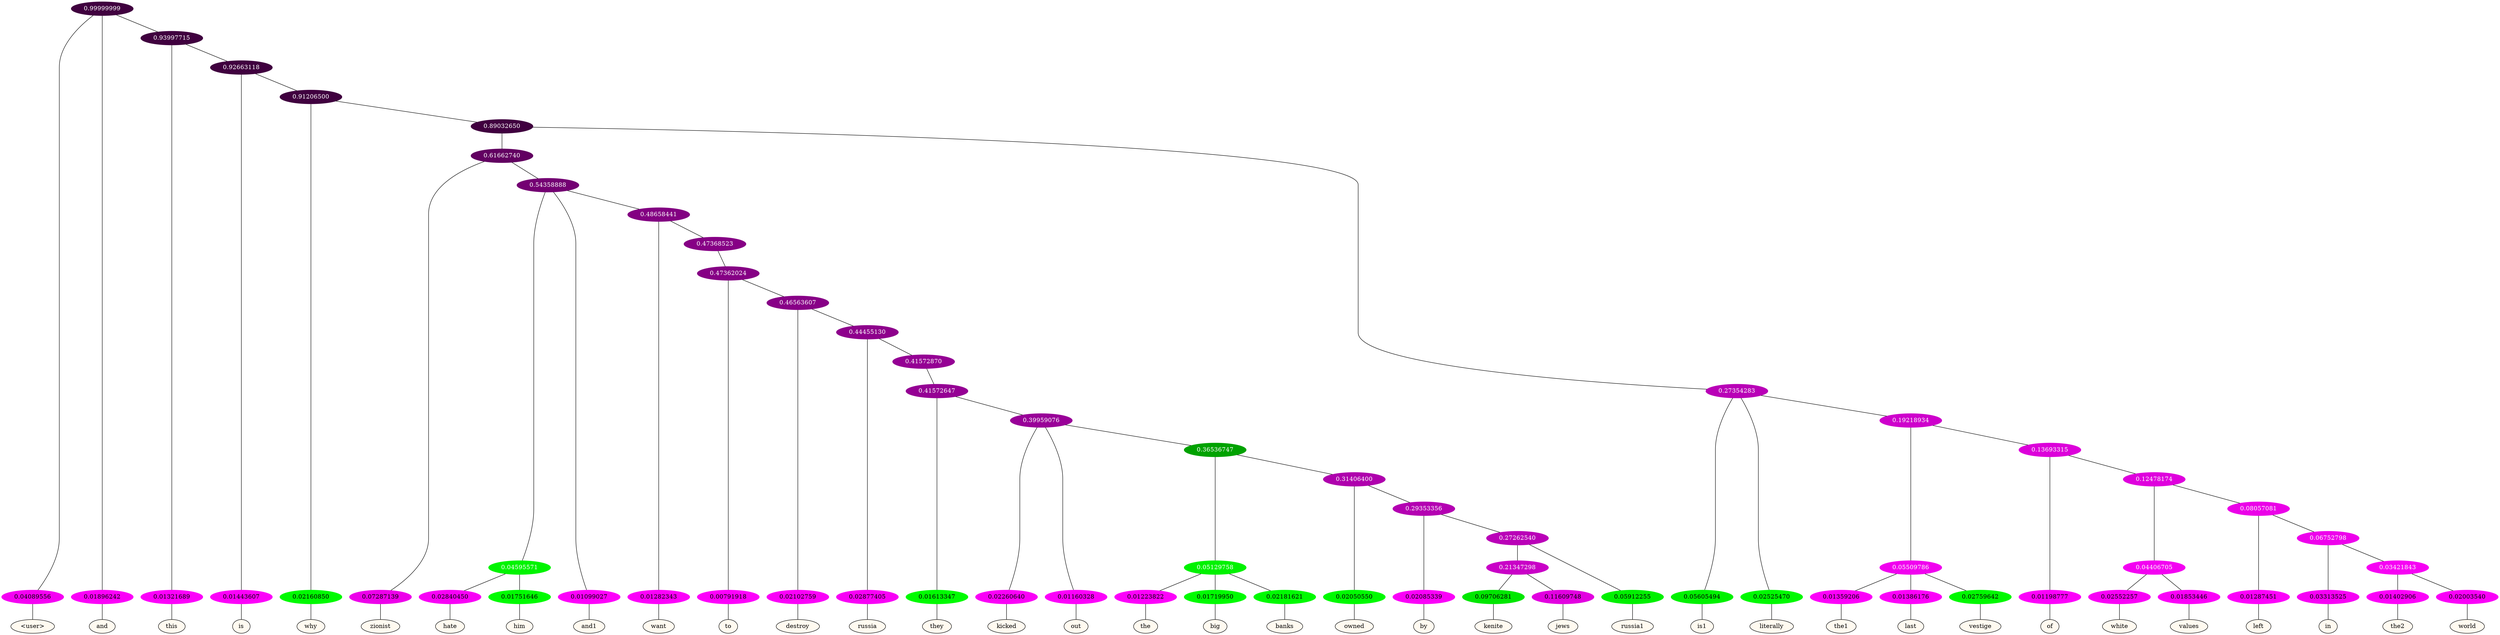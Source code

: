graph {
	node [format=png height=0.15 nodesep=0.001 ordering=out overlap=prism overlap_scaling=0.01 ranksep=0.001 ratio=0.2 style=filled width=0.15]
	{
		rank=same
		a_w_1 [label="\<user\>" color=black fillcolor=floralwhite style="filled,solid"]
		a_w_2 [label=and color=black fillcolor=floralwhite style="filled,solid"]
		a_w_4 [label=this color=black fillcolor=floralwhite style="filled,solid"]
		a_w_6 [label=is color=black fillcolor=floralwhite style="filled,solid"]
		a_w_8 [label=why color=black fillcolor=floralwhite style="filled,solid"]
		a_w_12 [label=zionist color=black fillcolor=floralwhite style="filled,solid"]
		a_w_22 [label=hate color=black fillcolor=floralwhite style="filled,solid"]
		a_w_23 [label=him color=black fillcolor=floralwhite style="filled,solid"]
		a_w_18 [label=and1 color=black fillcolor=floralwhite style="filled,solid"]
		a_w_24 [label=want color=black fillcolor=floralwhite style="filled,solid"]
		a_w_34 [label=to color=black fillcolor=floralwhite style="filled,solid"]
		a_w_40 [label=destroy color=black fillcolor=floralwhite style="filled,solid"]
		a_w_44 [label=russia color=black fillcolor=floralwhite style="filled,solid"]
		a_w_49 [label=they color=black fillcolor=floralwhite style="filled,solid"]
		a_w_51 [label=kicked color=black fillcolor=floralwhite style="filled,solid"]
		a_w_52 [label=out color=black fillcolor=floralwhite style="filled,solid"]
		a_w_56 [label=the color=black fillcolor=floralwhite style="filled,solid"]
		a_w_57 [label=big color=black fillcolor=floralwhite style="filled,solid"]
		a_w_58 [label=banks color=black fillcolor=floralwhite style="filled,solid"]
		a_w_59 [label=owned color=black fillcolor=floralwhite style="filled,solid"]
		a_w_61 [label=by color=black fillcolor=floralwhite style="filled,solid"]
		a_w_65 [label=kenite color=black fillcolor=floralwhite style="filled,solid"]
		a_w_66 [label=jews color=black fillcolor=floralwhite style="filled,solid"]
		a_w_64 [label=russia1 color=black fillcolor=floralwhite style="filled,solid"]
		a_w_14 [label=is1 color=black fillcolor=floralwhite style="filled,solid"]
		a_w_15 [label=literally color=black fillcolor=floralwhite style="filled,solid"]
		a_w_26 [label=the1 color=black fillcolor=floralwhite style="filled,solid"]
		a_w_27 [label=last color=black fillcolor=floralwhite style="filled,solid"]
		a_w_28 [label=vestige color=black fillcolor=floralwhite style="filled,solid"]
		a_w_29 [label=of color=black fillcolor=floralwhite style="filled,solid"]
		a_w_36 [label=white color=black fillcolor=floralwhite style="filled,solid"]
		a_w_37 [label=values color=black fillcolor=floralwhite style="filled,solid"]
		a_w_38 [label=left color=black fillcolor=floralwhite style="filled,solid"]
		a_w_42 [label=in color=black fillcolor=floralwhite style="filled,solid"]
		a_w_46 [label=the2 color=black fillcolor=floralwhite style="filled,solid"]
		a_w_47 [label=world color=black fillcolor=floralwhite style="filled,solid"]
	}
	a_n_1 -- a_w_1
	a_n_2 -- a_w_2
	a_n_4 -- a_w_4
	a_n_6 -- a_w_6
	a_n_8 -- a_w_8
	a_n_12 -- a_w_12
	a_n_22 -- a_w_22
	a_n_23 -- a_w_23
	a_n_18 -- a_w_18
	a_n_24 -- a_w_24
	a_n_34 -- a_w_34
	a_n_40 -- a_w_40
	a_n_44 -- a_w_44
	a_n_49 -- a_w_49
	a_n_51 -- a_w_51
	a_n_52 -- a_w_52
	a_n_56 -- a_w_56
	a_n_57 -- a_w_57
	a_n_58 -- a_w_58
	a_n_59 -- a_w_59
	a_n_61 -- a_w_61
	a_n_65 -- a_w_65
	a_n_66 -- a_w_66
	a_n_64 -- a_w_64
	a_n_14 -- a_w_14
	a_n_15 -- a_w_15
	a_n_26 -- a_w_26
	a_n_27 -- a_w_27
	a_n_28 -- a_w_28
	a_n_29 -- a_w_29
	a_n_36 -- a_w_36
	a_n_37 -- a_w_37
	a_n_38 -- a_w_38
	a_n_42 -- a_w_42
	a_n_46 -- a_w_46
	a_n_47 -- a_w_47
	{
		rank=same
		a_n_1 [label=0.04089556 color="0.835 1.000 0.959" fontcolor=black]
		a_n_2 [label=0.01896242 color="0.835 1.000 0.981" fontcolor=black]
		a_n_4 [label=0.01321689 color="0.835 1.000 0.987" fontcolor=black]
		a_n_6 [label=0.01443607 color="0.835 1.000 0.986" fontcolor=black]
		a_n_8 [label=0.02160850 color="0.334 1.000 0.978" fontcolor=black]
		a_n_12 [label=0.07287139 color="0.835 1.000 0.927" fontcolor=black]
		a_n_22 [label=0.02840450 color="0.835 1.000 0.972" fontcolor=black]
		a_n_23 [label=0.01751646 color="0.334 1.000 0.982" fontcolor=black]
		a_n_18 [label=0.01099027 color="0.835 1.000 0.989" fontcolor=black]
		a_n_24 [label=0.01282343 color="0.835 1.000 0.987" fontcolor=black]
		a_n_34 [label=0.00791918 color="0.835 1.000 0.992" fontcolor=black]
		a_n_40 [label=0.02102759 color="0.835 1.000 0.979" fontcolor=black]
		a_n_44 [label=0.02877405 color="0.835 1.000 0.971" fontcolor=black]
		a_n_49 [label=0.01613347 color="0.334 1.000 0.984" fontcolor=black]
		a_n_51 [label=0.02260640 color="0.835 1.000 0.977" fontcolor=black]
		a_n_52 [label=0.01160328 color="0.835 1.000 0.988" fontcolor=black]
		a_n_56 [label=0.01223822 color="0.835 1.000 0.988" fontcolor=black]
		a_n_57 [label=0.01719950 color="0.334 1.000 0.983" fontcolor=black]
		a_n_58 [label=0.02181621 color="0.334 1.000 0.978" fontcolor=black]
		a_n_59 [label=0.02050550 color="0.334 1.000 0.979" fontcolor=black]
		a_n_61 [label=0.02085339 color="0.835 1.000 0.979" fontcolor=black]
		a_n_65 [label=0.09706281 color="0.334 1.000 0.903" fontcolor=black]
		a_n_66 [label=0.11609748 color="0.835 1.000 0.884" fontcolor=black]
		a_n_64 [label=0.05912255 color="0.334 1.000 0.941" fontcolor=black]
		a_n_14 [label=0.05605494 color="0.334 1.000 0.944" fontcolor=black]
		a_n_15 [label=0.02525470 color="0.334 1.000 0.975" fontcolor=black]
		a_n_26 [label=0.01359206 color="0.835 1.000 0.986" fontcolor=black]
		a_n_27 [label=0.01386176 color="0.835 1.000 0.986" fontcolor=black]
		a_n_28 [label=0.02759642 color="0.334 1.000 0.972" fontcolor=black]
		a_n_29 [label=0.01198777 color="0.835 1.000 0.988" fontcolor=black]
		a_n_36 [label=0.02552257 color="0.835 1.000 0.974" fontcolor=black]
		a_n_37 [label=0.01853446 color="0.835 1.000 0.981" fontcolor=black]
		a_n_38 [label=0.01287451 color="0.835 1.000 0.987" fontcolor=black]
		a_n_42 [label=0.03313525 color="0.835 1.000 0.967" fontcolor=black]
		a_n_46 [label=0.01402906 color="0.835 1.000 0.986" fontcolor=black]
		a_n_47 [label=0.02003540 color="0.835 1.000 0.980" fontcolor=black]
	}
	a_n_0 [label=0.99999999 color="0.835 1.000 0.250" fontcolor=grey99]
	a_n_0 -- a_n_1
	a_n_0 -- a_n_2
	a_n_3 [label=0.93997715 color="0.835 1.000 0.250" fontcolor=grey99]
	a_n_0 -- a_n_3
	a_n_3 -- a_n_4
	a_n_5 [label=0.92663118 color="0.835 1.000 0.250" fontcolor=grey99]
	a_n_3 -- a_n_5
	a_n_5 -- a_n_6
	a_n_7 [label=0.91206500 color="0.835 1.000 0.250" fontcolor=grey99]
	a_n_5 -- a_n_7
	a_n_7 -- a_n_8
	a_n_9 [label=0.89032650 color="0.835 1.000 0.250" fontcolor=grey99]
	a_n_7 -- a_n_9
	a_n_10 [label=0.61662740 color="0.835 1.000 0.383" fontcolor=grey99]
	a_n_9 -- a_n_10
	a_n_11 [label=0.27354283 color="0.835 1.000 0.726" fontcolor=grey99]
	a_n_9 -- a_n_11
	a_n_10 -- a_n_12
	a_n_13 [label=0.54358888 color="0.835 1.000 0.456" fontcolor=grey99]
	a_n_10 -- a_n_13
	a_n_11 -- a_n_14
	a_n_11 -- a_n_15
	a_n_16 [label=0.19218934 color="0.835 1.000 0.808" fontcolor=grey99]
	a_n_11 -- a_n_16
	a_n_17 [label=0.04595571 color="0.334 1.000 0.954" fontcolor=grey99]
	a_n_13 -- a_n_17
	a_n_13 -- a_n_18
	a_n_19 [label=0.48658441 color="0.835 1.000 0.513" fontcolor=grey99]
	a_n_13 -- a_n_19
	a_n_20 [label=0.05509786 color="0.835 1.000 0.945" fontcolor=grey99]
	a_n_16 -- a_n_20
	a_n_21 [label=0.13693315 color="0.835 1.000 0.863" fontcolor=grey99]
	a_n_16 -- a_n_21
	a_n_17 -- a_n_22
	a_n_17 -- a_n_23
	a_n_19 -- a_n_24
	a_n_25 [label=0.47368523 color="0.835 1.000 0.526" fontcolor=grey99]
	a_n_19 -- a_n_25
	a_n_20 -- a_n_26
	a_n_20 -- a_n_27
	a_n_20 -- a_n_28
	a_n_21 -- a_n_29
	a_n_30 [label=0.12478174 color="0.835 1.000 0.875" fontcolor=grey99]
	a_n_21 -- a_n_30
	a_n_31 [label=0.47362024 color="0.835 1.000 0.526" fontcolor=grey99]
	a_n_25 -- a_n_31
	a_n_32 [label=0.04406705 color="0.835 1.000 0.956" fontcolor=grey99]
	a_n_30 -- a_n_32
	a_n_33 [label=0.08057081 color="0.835 1.000 0.919" fontcolor=grey99]
	a_n_30 -- a_n_33
	a_n_31 -- a_n_34
	a_n_35 [label=0.46563607 color="0.835 1.000 0.534" fontcolor=grey99]
	a_n_31 -- a_n_35
	a_n_32 -- a_n_36
	a_n_32 -- a_n_37
	a_n_33 -- a_n_38
	a_n_39 [label=0.06752798 color="0.835 1.000 0.932" fontcolor=grey99]
	a_n_33 -- a_n_39
	a_n_35 -- a_n_40
	a_n_41 [label=0.44455130 color="0.835 1.000 0.555" fontcolor=grey99]
	a_n_35 -- a_n_41
	a_n_39 -- a_n_42
	a_n_43 [label=0.03421843 color="0.835 1.000 0.966" fontcolor=grey99]
	a_n_39 -- a_n_43
	a_n_41 -- a_n_44
	a_n_45 [label=0.41572870 color="0.835 1.000 0.584" fontcolor=grey99]
	a_n_41 -- a_n_45
	a_n_43 -- a_n_46
	a_n_43 -- a_n_47
	a_n_48 [label=0.41572647 color="0.835 1.000 0.584" fontcolor=grey99]
	a_n_45 -- a_n_48
	a_n_48 -- a_n_49
	a_n_50 [label=0.39959076 color="0.835 1.000 0.600" fontcolor=grey99]
	a_n_48 -- a_n_50
	a_n_50 -- a_n_51
	a_n_50 -- a_n_52
	a_n_53 [label=0.36536747 color="0.334 1.000 0.635" fontcolor=grey99]
	a_n_50 -- a_n_53
	a_n_54 [label=0.05129758 color="0.334 1.000 0.949" fontcolor=grey99]
	a_n_53 -- a_n_54
	a_n_55 [label=0.31406400 color="0.835 1.000 0.686" fontcolor=grey99]
	a_n_53 -- a_n_55
	a_n_54 -- a_n_56
	a_n_54 -- a_n_57
	a_n_54 -- a_n_58
	a_n_55 -- a_n_59
	a_n_60 [label=0.29353356 color="0.835 1.000 0.706" fontcolor=grey99]
	a_n_55 -- a_n_60
	a_n_60 -- a_n_61
	a_n_62 [label=0.27262540 color="0.835 1.000 0.727" fontcolor=grey99]
	a_n_60 -- a_n_62
	a_n_63 [label=0.21347298 color="0.835 1.000 0.787" fontcolor=grey99]
	a_n_62 -- a_n_63
	a_n_62 -- a_n_64
	a_n_63 -- a_n_65
	a_n_63 -- a_n_66
}
